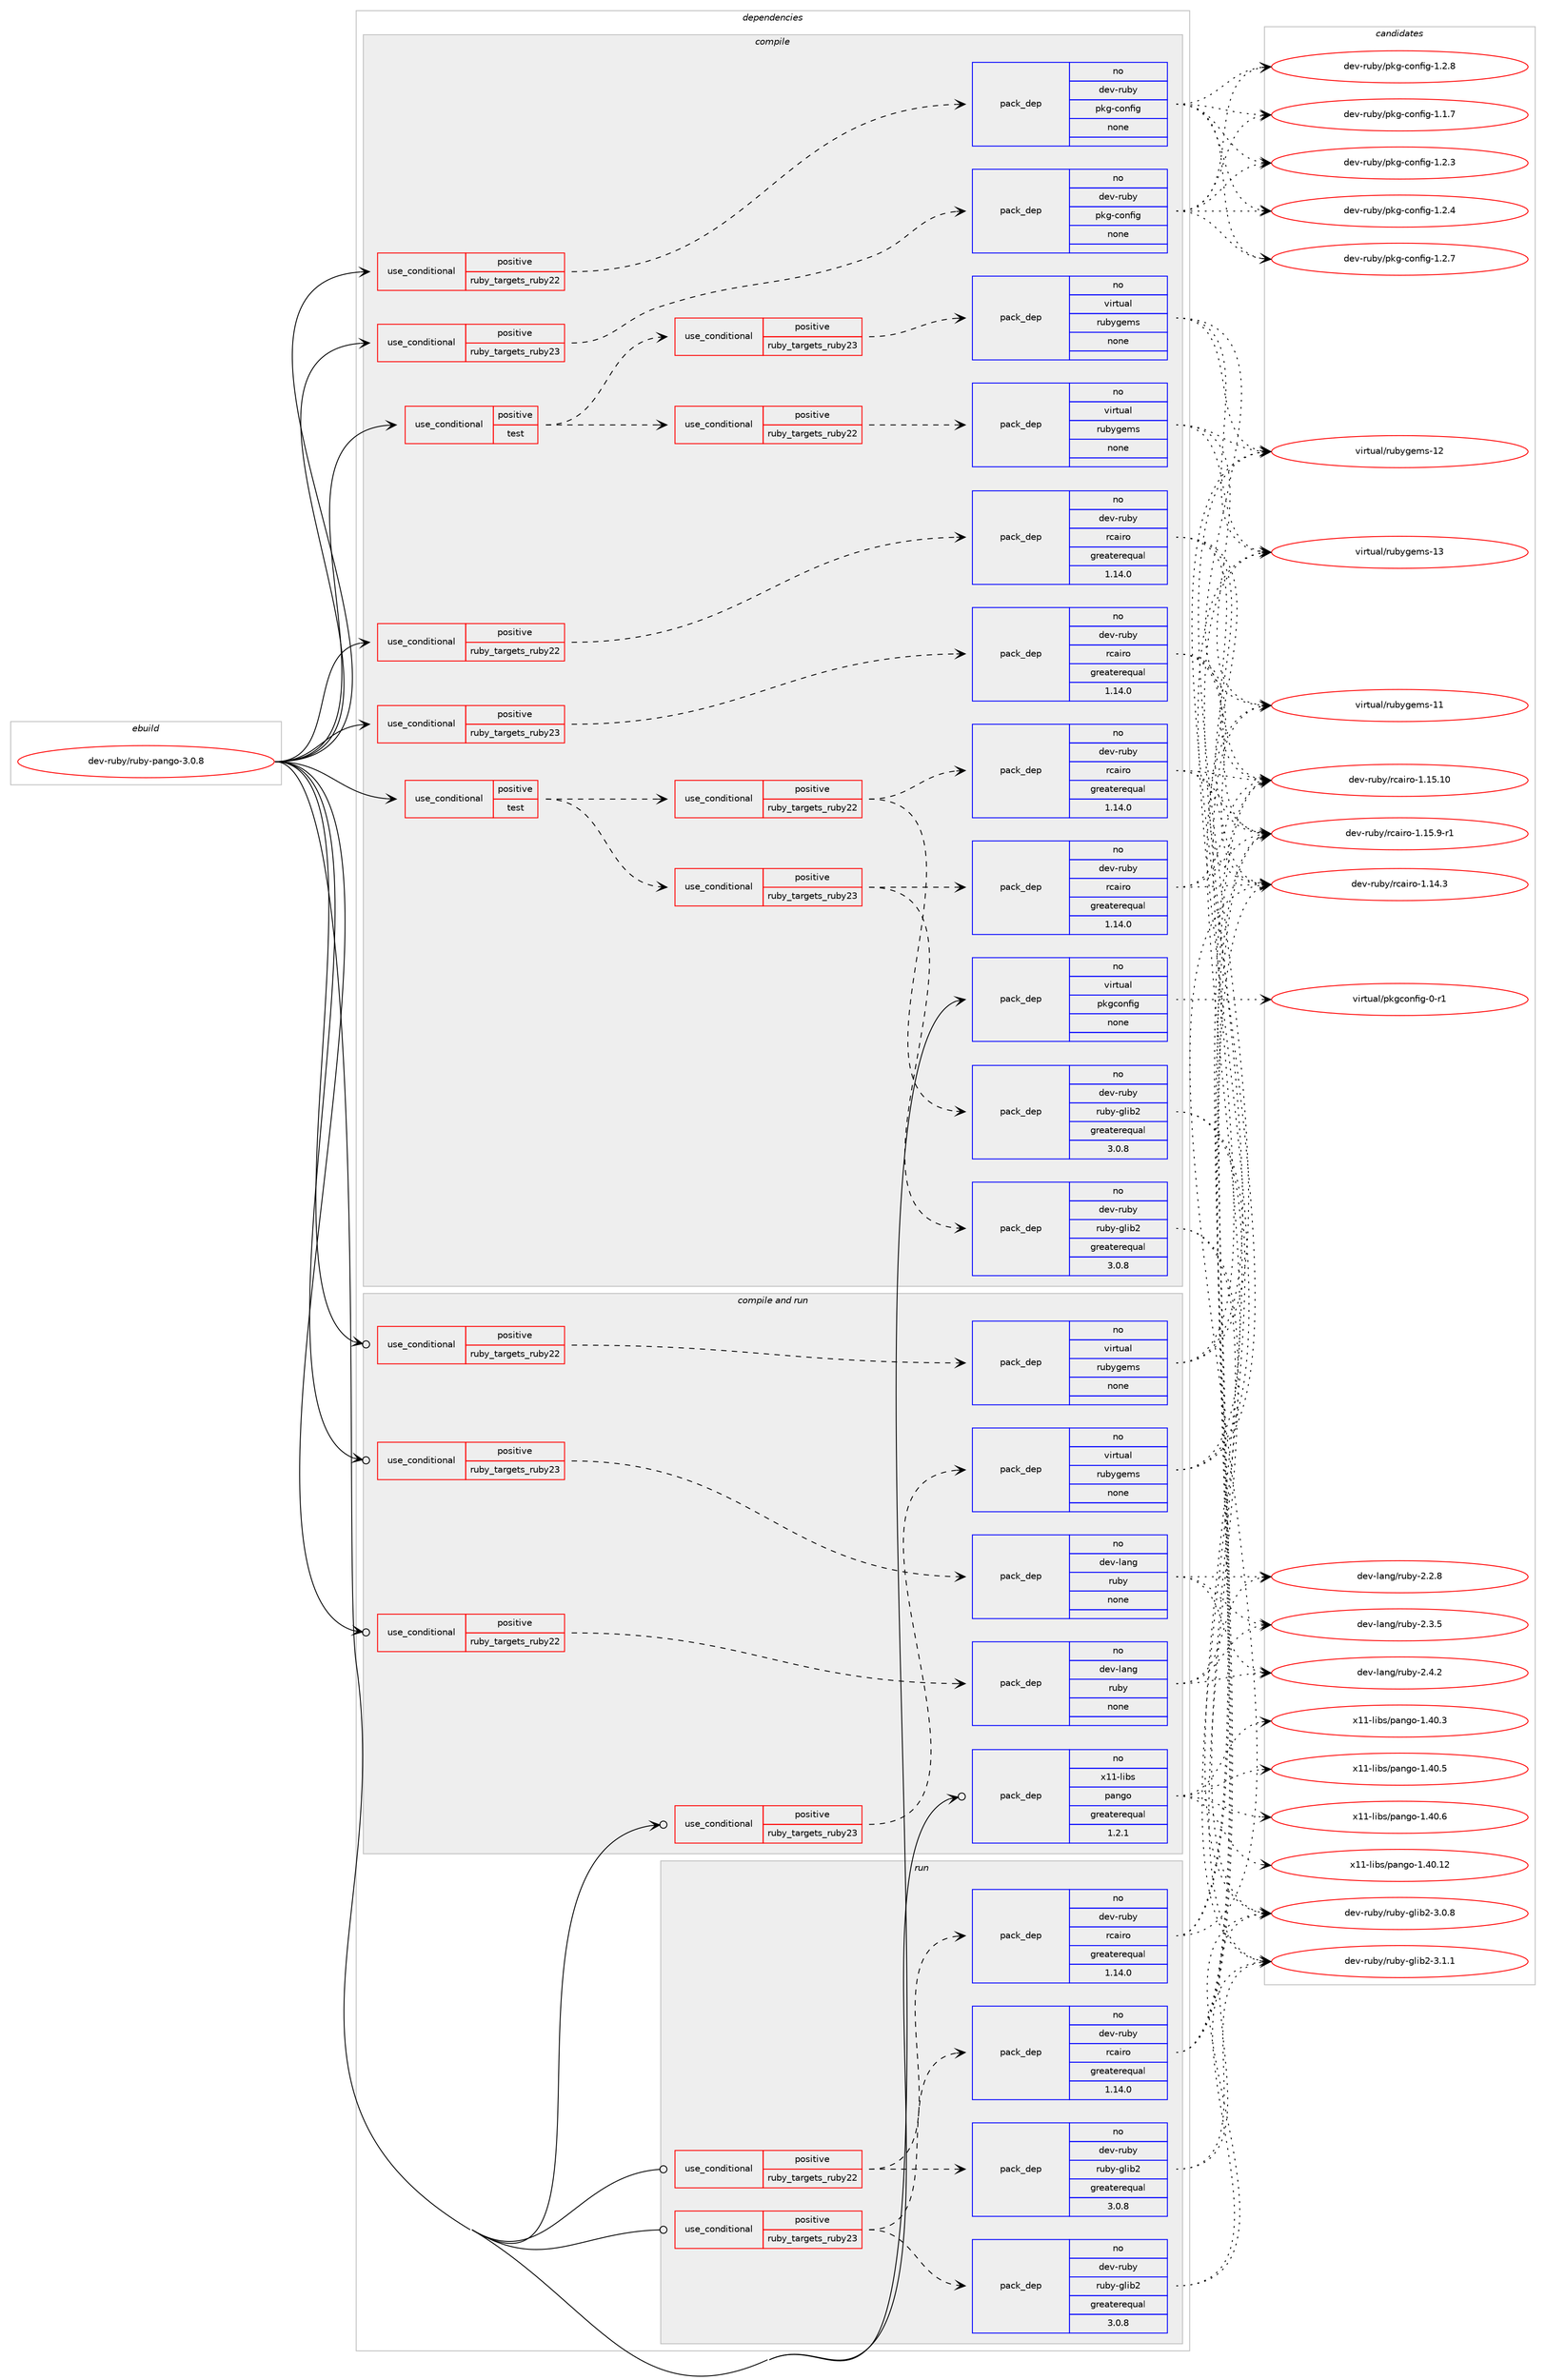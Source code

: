 digraph prolog {

# *************
# Graph options
# *************

newrank=true;
concentrate=true;
compound=true;
graph [rankdir=LR,fontname=Helvetica,fontsize=10,ranksep=1.5];#, ranksep=2.5, nodesep=0.2];
edge  [arrowhead=vee];
node  [fontname=Helvetica,fontsize=10];

# **********
# The ebuild
# **********

subgraph cluster_leftcol {
color=gray;
rank=same;
label=<<i>ebuild</i>>;
id [label="dev-ruby/ruby-pango-3.0.8", color=red, width=4, href="../dev-ruby/ruby-pango-3.0.8.svg"];
}

# ****************
# The dependencies
# ****************

subgraph cluster_midcol {
color=gray;
label=<<i>dependencies</i>>;
subgraph cluster_compile {
fillcolor="#eeeeee";
style=filled;
label=<<i>compile</i>>;
subgraph cond71567 {
dependency267884 [label=<<TABLE BORDER="0" CELLBORDER="1" CELLSPACING="0" CELLPADDING="4"><TR><TD ROWSPAN="3" CELLPADDING="10">use_conditional</TD></TR><TR><TD>positive</TD></TR><TR><TD>ruby_targets_ruby22</TD></TR></TABLE>>, shape=none, color=red];
subgraph pack192203 {
dependency267885 [label=<<TABLE BORDER="0" CELLBORDER="1" CELLSPACING="0" CELLPADDING="4" WIDTH="220"><TR><TD ROWSPAN="6" CELLPADDING="30">pack_dep</TD></TR><TR><TD WIDTH="110">no</TD></TR><TR><TD>dev-ruby</TD></TR><TR><TD>pkg-config</TD></TR><TR><TD>none</TD></TR><TR><TD></TD></TR></TABLE>>, shape=none, color=blue];
}
dependency267884:e -> dependency267885:w [weight=20,style="dashed",arrowhead="vee"];
}
id:e -> dependency267884:w [weight=20,style="solid",arrowhead="vee"];
subgraph cond71568 {
dependency267886 [label=<<TABLE BORDER="0" CELLBORDER="1" CELLSPACING="0" CELLPADDING="4"><TR><TD ROWSPAN="3" CELLPADDING="10">use_conditional</TD></TR><TR><TD>positive</TD></TR><TR><TD>ruby_targets_ruby22</TD></TR></TABLE>>, shape=none, color=red];
subgraph pack192204 {
dependency267887 [label=<<TABLE BORDER="0" CELLBORDER="1" CELLSPACING="0" CELLPADDING="4" WIDTH="220"><TR><TD ROWSPAN="6" CELLPADDING="30">pack_dep</TD></TR><TR><TD WIDTH="110">no</TD></TR><TR><TD>dev-ruby</TD></TR><TR><TD>rcairo</TD></TR><TR><TD>greaterequal</TD></TR><TR><TD>1.14.0</TD></TR></TABLE>>, shape=none, color=blue];
}
dependency267886:e -> dependency267887:w [weight=20,style="dashed",arrowhead="vee"];
}
id:e -> dependency267886:w [weight=20,style="solid",arrowhead="vee"];
subgraph cond71569 {
dependency267888 [label=<<TABLE BORDER="0" CELLBORDER="1" CELLSPACING="0" CELLPADDING="4"><TR><TD ROWSPAN="3" CELLPADDING="10">use_conditional</TD></TR><TR><TD>positive</TD></TR><TR><TD>ruby_targets_ruby23</TD></TR></TABLE>>, shape=none, color=red];
subgraph pack192205 {
dependency267889 [label=<<TABLE BORDER="0" CELLBORDER="1" CELLSPACING="0" CELLPADDING="4" WIDTH="220"><TR><TD ROWSPAN="6" CELLPADDING="30">pack_dep</TD></TR><TR><TD WIDTH="110">no</TD></TR><TR><TD>dev-ruby</TD></TR><TR><TD>pkg-config</TD></TR><TR><TD>none</TD></TR><TR><TD></TD></TR></TABLE>>, shape=none, color=blue];
}
dependency267888:e -> dependency267889:w [weight=20,style="dashed",arrowhead="vee"];
}
id:e -> dependency267888:w [weight=20,style="solid",arrowhead="vee"];
subgraph cond71570 {
dependency267890 [label=<<TABLE BORDER="0" CELLBORDER="1" CELLSPACING="0" CELLPADDING="4"><TR><TD ROWSPAN="3" CELLPADDING="10">use_conditional</TD></TR><TR><TD>positive</TD></TR><TR><TD>ruby_targets_ruby23</TD></TR></TABLE>>, shape=none, color=red];
subgraph pack192206 {
dependency267891 [label=<<TABLE BORDER="0" CELLBORDER="1" CELLSPACING="0" CELLPADDING="4" WIDTH="220"><TR><TD ROWSPAN="6" CELLPADDING="30">pack_dep</TD></TR><TR><TD WIDTH="110">no</TD></TR><TR><TD>dev-ruby</TD></TR><TR><TD>rcairo</TD></TR><TR><TD>greaterequal</TD></TR><TR><TD>1.14.0</TD></TR></TABLE>>, shape=none, color=blue];
}
dependency267890:e -> dependency267891:w [weight=20,style="dashed",arrowhead="vee"];
}
id:e -> dependency267890:w [weight=20,style="solid",arrowhead="vee"];
subgraph cond71571 {
dependency267892 [label=<<TABLE BORDER="0" CELLBORDER="1" CELLSPACING="0" CELLPADDING="4"><TR><TD ROWSPAN="3" CELLPADDING="10">use_conditional</TD></TR><TR><TD>positive</TD></TR><TR><TD>test</TD></TR></TABLE>>, shape=none, color=red];
subgraph cond71572 {
dependency267893 [label=<<TABLE BORDER="0" CELLBORDER="1" CELLSPACING="0" CELLPADDING="4"><TR><TD ROWSPAN="3" CELLPADDING="10">use_conditional</TD></TR><TR><TD>positive</TD></TR><TR><TD>ruby_targets_ruby22</TD></TR></TABLE>>, shape=none, color=red];
subgraph pack192207 {
dependency267894 [label=<<TABLE BORDER="0" CELLBORDER="1" CELLSPACING="0" CELLPADDING="4" WIDTH="220"><TR><TD ROWSPAN="6" CELLPADDING="30">pack_dep</TD></TR><TR><TD WIDTH="110">no</TD></TR><TR><TD>dev-ruby</TD></TR><TR><TD>ruby-glib2</TD></TR><TR><TD>greaterequal</TD></TR><TR><TD>3.0.8</TD></TR></TABLE>>, shape=none, color=blue];
}
dependency267893:e -> dependency267894:w [weight=20,style="dashed",arrowhead="vee"];
subgraph pack192208 {
dependency267895 [label=<<TABLE BORDER="0" CELLBORDER="1" CELLSPACING="0" CELLPADDING="4" WIDTH="220"><TR><TD ROWSPAN="6" CELLPADDING="30">pack_dep</TD></TR><TR><TD WIDTH="110">no</TD></TR><TR><TD>dev-ruby</TD></TR><TR><TD>rcairo</TD></TR><TR><TD>greaterequal</TD></TR><TR><TD>1.14.0</TD></TR></TABLE>>, shape=none, color=blue];
}
dependency267893:e -> dependency267895:w [weight=20,style="dashed",arrowhead="vee"];
}
dependency267892:e -> dependency267893:w [weight=20,style="dashed",arrowhead="vee"];
subgraph cond71573 {
dependency267896 [label=<<TABLE BORDER="0" CELLBORDER="1" CELLSPACING="0" CELLPADDING="4"><TR><TD ROWSPAN="3" CELLPADDING="10">use_conditional</TD></TR><TR><TD>positive</TD></TR><TR><TD>ruby_targets_ruby23</TD></TR></TABLE>>, shape=none, color=red];
subgraph pack192209 {
dependency267897 [label=<<TABLE BORDER="0" CELLBORDER="1" CELLSPACING="0" CELLPADDING="4" WIDTH="220"><TR><TD ROWSPAN="6" CELLPADDING="30">pack_dep</TD></TR><TR><TD WIDTH="110">no</TD></TR><TR><TD>dev-ruby</TD></TR><TR><TD>ruby-glib2</TD></TR><TR><TD>greaterequal</TD></TR><TR><TD>3.0.8</TD></TR></TABLE>>, shape=none, color=blue];
}
dependency267896:e -> dependency267897:w [weight=20,style="dashed",arrowhead="vee"];
subgraph pack192210 {
dependency267898 [label=<<TABLE BORDER="0" CELLBORDER="1" CELLSPACING="0" CELLPADDING="4" WIDTH="220"><TR><TD ROWSPAN="6" CELLPADDING="30">pack_dep</TD></TR><TR><TD WIDTH="110">no</TD></TR><TR><TD>dev-ruby</TD></TR><TR><TD>rcairo</TD></TR><TR><TD>greaterequal</TD></TR><TR><TD>1.14.0</TD></TR></TABLE>>, shape=none, color=blue];
}
dependency267896:e -> dependency267898:w [weight=20,style="dashed",arrowhead="vee"];
}
dependency267892:e -> dependency267896:w [weight=20,style="dashed",arrowhead="vee"];
}
id:e -> dependency267892:w [weight=20,style="solid",arrowhead="vee"];
subgraph cond71574 {
dependency267899 [label=<<TABLE BORDER="0" CELLBORDER="1" CELLSPACING="0" CELLPADDING="4"><TR><TD ROWSPAN="3" CELLPADDING="10">use_conditional</TD></TR><TR><TD>positive</TD></TR><TR><TD>test</TD></TR></TABLE>>, shape=none, color=red];
subgraph cond71575 {
dependency267900 [label=<<TABLE BORDER="0" CELLBORDER="1" CELLSPACING="0" CELLPADDING="4"><TR><TD ROWSPAN="3" CELLPADDING="10">use_conditional</TD></TR><TR><TD>positive</TD></TR><TR><TD>ruby_targets_ruby22</TD></TR></TABLE>>, shape=none, color=red];
subgraph pack192211 {
dependency267901 [label=<<TABLE BORDER="0" CELLBORDER="1" CELLSPACING="0" CELLPADDING="4" WIDTH="220"><TR><TD ROWSPAN="6" CELLPADDING="30">pack_dep</TD></TR><TR><TD WIDTH="110">no</TD></TR><TR><TD>virtual</TD></TR><TR><TD>rubygems</TD></TR><TR><TD>none</TD></TR><TR><TD></TD></TR></TABLE>>, shape=none, color=blue];
}
dependency267900:e -> dependency267901:w [weight=20,style="dashed",arrowhead="vee"];
}
dependency267899:e -> dependency267900:w [weight=20,style="dashed",arrowhead="vee"];
subgraph cond71576 {
dependency267902 [label=<<TABLE BORDER="0" CELLBORDER="1" CELLSPACING="0" CELLPADDING="4"><TR><TD ROWSPAN="3" CELLPADDING="10">use_conditional</TD></TR><TR><TD>positive</TD></TR><TR><TD>ruby_targets_ruby23</TD></TR></TABLE>>, shape=none, color=red];
subgraph pack192212 {
dependency267903 [label=<<TABLE BORDER="0" CELLBORDER="1" CELLSPACING="0" CELLPADDING="4" WIDTH="220"><TR><TD ROWSPAN="6" CELLPADDING="30">pack_dep</TD></TR><TR><TD WIDTH="110">no</TD></TR><TR><TD>virtual</TD></TR><TR><TD>rubygems</TD></TR><TR><TD>none</TD></TR><TR><TD></TD></TR></TABLE>>, shape=none, color=blue];
}
dependency267902:e -> dependency267903:w [weight=20,style="dashed",arrowhead="vee"];
}
dependency267899:e -> dependency267902:w [weight=20,style="dashed",arrowhead="vee"];
}
id:e -> dependency267899:w [weight=20,style="solid",arrowhead="vee"];
subgraph pack192213 {
dependency267904 [label=<<TABLE BORDER="0" CELLBORDER="1" CELLSPACING="0" CELLPADDING="4" WIDTH="220"><TR><TD ROWSPAN="6" CELLPADDING="30">pack_dep</TD></TR><TR><TD WIDTH="110">no</TD></TR><TR><TD>virtual</TD></TR><TR><TD>pkgconfig</TD></TR><TR><TD>none</TD></TR><TR><TD></TD></TR></TABLE>>, shape=none, color=blue];
}
id:e -> dependency267904:w [weight=20,style="solid",arrowhead="vee"];
}
subgraph cluster_compileandrun {
fillcolor="#eeeeee";
style=filled;
label=<<i>compile and run</i>>;
subgraph cond71577 {
dependency267905 [label=<<TABLE BORDER="0" CELLBORDER="1" CELLSPACING="0" CELLPADDING="4"><TR><TD ROWSPAN="3" CELLPADDING="10">use_conditional</TD></TR><TR><TD>positive</TD></TR><TR><TD>ruby_targets_ruby22</TD></TR></TABLE>>, shape=none, color=red];
subgraph pack192214 {
dependency267906 [label=<<TABLE BORDER="0" CELLBORDER="1" CELLSPACING="0" CELLPADDING="4" WIDTH="220"><TR><TD ROWSPAN="6" CELLPADDING="30">pack_dep</TD></TR><TR><TD WIDTH="110">no</TD></TR><TR><TD>dev-lang</TD></TR><TR><TD>ruby</TD></TR><TR><TD>none</TD></TR><TR><TD></TD></TR></TABLE>>, shape=none, color=blue];
}
dependency267905:e -> dependency267906:w [weight=20,style="dashed",arrowhead="vee"];
}
id:e -> dependency267905:w [weight=20,style="solid",arrowhead="odotvee"];
subgraph cond71578 {
dependency267907 [label=<<TABLE BORDER="0" CELLBORDER="1" CELLSPACING="0" CELLPADDING="4"><TR><TD ROWSPAN="3" CELLPADDING="10">use_conditional</TD></TR><TR><TD>positive</TD></TR><TR><TD>ruby_targets_ruby22</TD></TR></TABLE>>, shape=none, color=red];
subgraph pack192215 {
dependency267908 [label=<<TABLE BORDER="0" CELLBORDER="1" CELLSPACING="0" CELLPADDING="4" WIDTH="220"><TR><TD ROWSPAN="6" CELLPADDING="30">pack_dep</TD></TR><TR><TD WIDTH="110">no</TD></TR><TR><TD>virtual</TD></TR><TR><TD>rubygems</TD></TR><TR><TD>none</TD></TR><TR><TD></TD></TR></TABLE>>, shape=none, color=blue];
}
dependency267907:e -> dependency267908:w [weight=20,style="dashed",arrowhead="vee"];
}
id:e -> dependency267907:w [weight=20,style="solid",arrowhead="odotvee"];
subgraph cond71579 {
dependency267909 [label=<<TABLE BORDER="0" CELLBORDER="1" CELLSPACING="0" CELLPADDING="4"><TR><TD ROWSPAN="3" CELLPADDING="10">use_conditional</TD></TR><TR><TD>positive</TD></TR><TR><TD>ruby_targets_ruby23</TD></TR></TABLE>>, shape=none, color=red];
subgraph pack192216 {
dependency267910 [label=<<TABLE BORDER="0" CELLBORDER="1" CELLSPACING="0" CELLPADDING="4" WIDTH="220"><TR><TD ROWSPAN="6" CELLPADDING="30">pack_dep</TD></TR><TR><TD WIDTH="110">no</TD></TR><TR><TD>dev-lang</TD></TR><TR><TD>ruby</TD></TR><TR><TD>none</TD></TR><TR><TD></TD></TR></TABLE>>, shape=none, color=blue];
}
dependency267909:e -> dependency267910:w [weight=20,style="dashed",arrowhead="vee"];
}
id:e -> dependency267909:w [weight=20,style="solid",arrowhead="odotvee"];
subgraph cond71580 {
dependency267911 [label=<<TABLE BORDER="0" CELLBORDER="1" CELLSPACING="0" CELLPADDING="4"><TR><TD ROWSPAN="3" CELLPADDING="10">use_conditional</TD></TR><TR><TD>positive</TD></TR><TR><TD>ruby_targets_ruby23</TD></TR></TABLE>>, shape=none, color=red];
subgraph pack192217 {
dependency267912 [label=<<TABLE BORDER="0" CELLBORDER="1" CELLSPACING="0" CELLPADDING="4" WIDTH="220"><TR><TD ROWSPAN="6" CELLPADDING="30">pack_dep</TD></TR><TR><TD WIDTH="110">no</TD></TR><TR><TD>virtual</TD></TR><TR><TD>rubygems</TD></TR><TR><TD>none</TD></TR><TR><TD></TD></TR></TABLE>>, shape=none, color=blue];
}
dependency267911:e -> dependency267912:w [weight=20,style="dashed",arrowhead="vee"];
}
id:e -> dependency267911:w [weight=20,style="solid",arrowhead="odotvee"];
subgraph pack192218 {
dependency267913 [label=<<TABLE BORDER="0" CELLBORDER="1" CELLSPACING="0" CELLPADDING="4" WIDTH="220"><TR><TD ROWSPAN="6" CELLPADDING="30">pack_dep</TD></TR><TR><TD WIDTH="110">no</TD></TR><TR><TD>x11-libs</TD></TR><TR><TD>pango</TD></TR><TR><TD>greaterequal</TD></TR><TR><TD>1.2.1</TD></TR></TABLE>>, shape=none, color=blue];
}
id:e -> dependency267913:w [weight=20,style="solid",arrowhead="odotvee"];
}
subgraph cluster_run {
fillcolor="#eeeeee";
style=filled;
label=<<i>run</i>>;
subgraph cond71581 {
dependency267914 [label=<<TABLE BORDER="0" CELLBORDER="1" CELLSPACING="0" CELLPADDING="4"><TR><TD ROWSPAN="3" CELLPADDING="10">use_conditional</TD></TR><TR><TD>positive</TD></TR><TR><TD>ruby_targets_ruby22</TD></TR></TABLE>>, shape=none, color=red];
subgraph pack192219 {
dependency267915 [label=<<TABLE BORDER="0" CELLBORDER="1" CELLSPACING="0" CELLPADDING="4" WIDTH="220"><TR><TD ROWSPAN="6" CELLPADDING="30">pack_dep</TD></TR><TR><TD WIDTH="110">no</TD></TR><TR><TD>dev-ruby</TD></TR><TR><TD>ruby-glib2</TD></TR><TR><TD>greaterequal</TD></TR><TR><TD>3.0.8</TD></TR></TABLE>>, shape=none, color=blue];
}
dependency267914:e -> dependency267915:w [weight=20,style="dashed",arrowhead="vee"];
subgraph pack192220 {
dependency267916 [label=<<TABLE BORDER="0" CELLBORDER="1" CELLSPACING="0" CELLPADDING="4" WIDTH="220"><TR><TD ROWSPAN="6" CELLPADDING="30">pack_dep</TD></TR><TR><TD WIDTH="110">no</TD></TR><TR><TD>dev-ruby</TD></TR><TR><TD>rcairo</TD></TR><TR><TD>greaterequal</TD></TR><TR><TD>1.14.0</TD></TR></TABLE>>, shape=none, color=blue];
}
dependency267914:e -> dependency267916:w [weight=20,style="dashed",arrowhead="vee"];
}
id:e -> dependency267914:w [weight=20,style="solid",arrowhead="odot"];
subgraph cond71582 {
dependency267917 [label=<<TABLE BORDER="0" CELLBORDER="1" CELLSPACING="0" CELLPADDING="4"><TR><TD ROWSPAN="3" CELLPADDING="10">use_conditional</TD></TR><TR><TD>positive</TD></TR><TR><TD>ruby_targets_ruby23</TD></TR></TABLE>>, shape=none, color=red];
subgraph pack192221 {
dependency267918 [label=<<TABLE BORDER="0" CELLBORDER="1" CELLSPACING="0" CELLPADDING="4" WIDTH="220"><TR><TD ROWSPAN="6" CELLPADDING="30">pack_dep</TD></TR><TR><TD WIDTH="110">no</TD></TR><TR><TD>dev-ruby</TD></TR><TR><TD>ruby-glib2</TD></TR><TR><TD>greaterequal</TD></TR><TR><TD>3.0.8</TD></TR></TABLE>>, shape=none, color=blue];
}
dependency267917:e -> dependency267918:w [weight=20,style="dashed",arrowhead="vee"];
subgraph pack192222 {
dependency267919 [label=<<TABLE BORDER="0" CELLBORDER="1" CELLSPACING="0" CELLPADDING="4" WIDTH="220"><TR><TD ROWSPAN="6" CELLPADDING="30">pack_dep</TD></TR><TR><TD WIDTH="110">no</TD></TR><TR><TD>dev-ruby</TD></TR><TR><TD>rcairo</TD></TR><TR><TD>greaterequal</TD></TR><TR><TD>1.14.0</TD></TR></TABLE>>, shape=none, color=blue];
}
dependency267917:e -> dependency267919:w [weight=20,style="dashed",arrowhead="vee"];
}
id:e -> dependency267917:w [weight=20,style="solid",arrowhead="odot"];
}
}

# **************
# The candidates
# **************

subgraph cluster_choices {
rank=same;
color=gray;
label=<<i>candidates</i>>;

subgraph choice192203 {
color=black;
nodesep=1;
choice1001011184511411798121471121071034599111110102105103454946494655 [label="dev-ruby/pkg-config-1.1.7", color=red, width=4,href="../dev-ruby/pkg-config-1.1.7.svg"];
choice1001011184511411798121471121071034599111110102105103454946504651 [label="dev-ruby/pkg-config-1.2.3", color=red, width=4,href="../dev-ruby/pkg-config-1.2.3.svg"];
choice1001011184511411798121471121071034599111110102105103454946504652 [label="dev-ruby/pkg-config-1.2.4", color=red, width=4,href="../dev-ruby/pkg-config-1.2.4.svg"];
choice1001011184511411798121471121071034599111110102105103454946504655 [label="dev-ruby/pkg-config-1.2.7", color=red, width=4,href="../dev-ruby/pkg-config-1.2.7.svg"];
choice1001011184511411798121471121071034599111110102105103454946504656 [label="dev-ruby/pkg-config-1.2.8", color=red, width=4,href="../dev-ruby/pkg-config-1.2.8.svg"];
dependency267885:e -> choice1001011184511411798121471121071034599111110102105103454946494655:w [style=dotted,weight="100"];
dependency267885:e -> choice1001011184511411798121471121071034599111110102105103454946504651:w [style=dotted,weight="100"];
dependency267885:e -> choice1001011184511411798121471121071034599111110102105103454946504652:w [style=dotted,weight="100"];
dependency267885:e -> choice1001011184511411798121471121071034599111110102105103454946504655:w [style=dotted,weight="100"];
dependency267885:e -> choice1001011184511411798121471121071034599111110102105103454946504656:w [style=dotted,weight="100"];
}
subgraph choice192204 {
color=black;
nodesep=1;
choice100101118451141179812147114999710511411145494649524651 [label="dev-ruby/rcairo-1.14.3", color=red, width=4,href="../dev-ruby/rcairo-1.14.3.svg"];
choice10010111845114117981214711499971051141114549464953464948 [label="dev-ruby/rcairo-1.15.10", color=red, width=4,href="../dev-ruby/rcairo-1.15.10.svg"];
choice1001011184511411798121471149997105114111454946495346574511449 [label="dev-ruby/rcairo-1.15.9-r1", color=red, width=4,href="../dev-ruby/rcairo-1.15.9-r1.svg"];
dependency267887:e -> choice100101118451141179812147114999710511411145494649524651:w [style=dotted,weight="100"];
dependency267887:e -> choice10010111845114117981214711499971051141114549464953464948:w [style=dotted,weight="100"];
dependency267887:e -> choice1001011184511411798121471149997105114111454946495346574511449:w [style=dotted,weight="100"];
}
subgraph choice192205 {
color=black;
nodesep=1;
choice1001011184511411798121471121071034599111110102105103454946494655 [label="dev-ruby/pkg-config-1.1.7", color=red, width=4,href="../dev-ruby/pkg-config-1.1.7.svg"];
choice1001011184511411798121471121071034599111110102105103454946504651 [label="dev-ruby/pkg-config-1.2.3", color=red, width=4,href="../dev-ruby/pkg-config-1.2.3.svg"];
choice1001011184511411798121471121071034599111110102105103454946504652 [label="dev-ruby/pkg-config-1.2.4", color=red, width=4,href="../dev-ruby/pkg-config-1.2.4.svg"];
choice1001011184511411798121471121071034599111110102105103454946504655 [label="dev-ruby/pkg-config-1.2.7", color=red, width=4,href="../dev-ruby/pkg-config-1.2.7.svg"];
choice1001011184511411798121471121071034599111110102105103454946504656 [label="dev-ruby/pkg-config-1.2.8", color=red, width=4,href="../dev-ruby/pkg-config-1.2.8.svg"];
dependency267889:e -> choice1001011184511411798121471121071034599111110102105103454946494655:w [style=dotted,weight="100"];
dependency267889:e -> choice1001011184511411798121471121071034599111110102105103454946504651:w [style=dotted,weight="100"];
dependency267889:e -> choice1001011184511411798121471121071034599111110102105103454946504652:w [style=dotted,weight="100"];
dependency267889:e -> choice1001011184511411798121471121071034599111110102105103454946504655:w [style=dotted,weight="100"];
dependency267889:e -> choice1001011184511411798121471121071034599111110102105103454946504656:w [style=dotted,weight="100"];
}
subgraph choice192206 {
color=black;
nodesep=1;
choice100101118451141179812147114999710511411145494649524651 [label="dev-ruby/rcairo-1.14.3", color=red, width=4,href="../dev-ruby/rcairo-1.14.3.svg"];
choice10010111845114117981214711499971051141114549464953464948 [label="dev-ruby/rcairo-1.15.10", color=red, width=4,href="../dev-ruby/rcairo-1.15.10.svg"];
choice1001011184511411798121471149997105114111454946495346574511449 [label="dev-ruby/rcairo-1.15.9-r1", color=red, width=4,href="../dev-ruby/rcairo-1.15.9-r1.svg"];
dependency267891:e -> choice100101118451141179812147114999710511411145494649524651:w [style=dotted,weight="100"];
dependency267891:e -> choice10010111845114117981214711499971051141114549464953464948:w [style=dotted,weight="100"];
dependency267891:e -> choice1001011184511411798121471149997105114111454946495346574511449:w [style=dotted,weight="100"];
}
subgraph choice192207 {
color=black;
nodesep=1;
choice10010111845114117981214711411798121451031081059850455146484656 [label="dev-ruby/ruby-glib2-3.0.8", color=red, width=4,href="../dev-ruby/ruby-glib2-3.0.8.svg"];
choice10010111845114117981214711411798121451031081059850455146494649 [label="dev-ruby/ruby-glib2-3.1.1", color=red, width=4,href="../dev-ruby/ruby-glib2-3.1.1.svg"];
dependency267894:e -> choice10010111845114117981214711411798121451031081059850455146484656:w [style=dotted,weight="100"];
dependency267894:e -> choice10010111845114117981214711411798121451031081059850455146494649:w [style=dotted,weight="100"];
}
subgraph choice192208 {
color=black;
nodesep=1;
choice100101118451141179812147114999710511411145494649524651 [label="dev-ruby/rcairo-1.14.3", color=red, width=4,href="../dev-ruby/rcairo-1.14.3.svg"];
choice10010111845114117981214711499971051141114549464953464948 [label="dev-ruby/rcairo-1.15.10", color=red, width=4,href="../dev-ruby/rcairo-1.15.10.svg"];
choice1001011184511411798121471149997105114111454946495346574511449 [label="dev-ruby/rcairo-1.15.9-r1", color=red, width=4,href="../dev-ruby/rcairo-1.15.9-r1.svg"];
dependency267895:e -> choice100101118451141179812147114999710511411145494649524651:w [style=dotted,weight="100"];
dependency267895:e -> choice10010111845114117981214711499971051141114549464953464948:w [style=dotted,weight="100"];
dependency267895:e -> choice1001011184511411798121471149997105114111454946495346574511449:w [style=dotted,weight="100"];
}
subgraph choice192209 {
color=black;
nodesep=1;
choice10010111845114117981214711411798121451031081059850455146484656 [label="dev-ruby/ruby-glib2-3.0.8", color=red, width=4,href="../dev-ruby/ruby-glib2-3.0.8.svg"];
choice10010111845114117981214711411798121451031081059850455146494649 [label="dev-ruby/ruby-glib2-3.1.1", color=red, width=4,href="../dev-ruby/ruby-glib2-3.1.1.svg"];
dependency267897:e -> choice10010111845114117981214711411798121451031081059850455146484656:w [style=dotted,weight="100"];
dependency267897:e -> choice10010111845114117981214711411798121451031081059850455146494649:w [style=dotted,weight="100"];
}
subgraph choice192210 {
color=black;
nodesep=1;
choice100101118451141179812147114999710511411145494649524651 [label="dev-ruby/rcairo-1.14.3", color=red, width=4,href="../dev-ruby/rcairo-1.14.3.svg"];
choice10010111845114117981214711499971051141114549464953464948 [label="dev-ruby/rcairo-1.15.10", color=red, width=4,href="../dev-ruby/rcairo-1.15.10.svg"];
choice1001011184511411798121471149997105114111454946495346574511449 [label="dev-ruby/rcairo-1.15.9-r1", color=red, width=4,href="../dev-ruby/rcairo-1.15.9-r1.svg"];
dependency267898:e -> choice100101118451141179812147114999710511411145494649524651:w [style=dotted,weight="100"];
dependency267898:e -> choice10010111845114117981214711499971051141114549464953464948:w [style=dotted,weight="100"];
dependency267898:e -> choice1001011184511411798121471149997105114111454946495346574511449:w [style=dotted,weight="100"];
}
subgraph choice192211 {
color=black;
nodesep=1;
choice118105114116117971084711411798121103101109115454949 [label="virtual/rubygems-11", color=red, width=4,href="../virtual/rubygems-11.svg"];
choice118105114116117971084711411798121103101109115454950 [label="virtual/rubygems-12", color=red, width=4,href="../virtual/rubygems-12.svg"];
choice118105114116117971084711411798121103101109115454951 [label="virtual/rubygems-13", color=red, width=4,href="../virtual/rubygems-13.svg"];
dependency267901:e -> choice118105114116117971084711411798121103101109115454949:w [style=dotted,weight="100"];
dependency267901:e -> choice118105114116117971084711411798121103101109115454950:w [style=dotted,weight="100"];
dependency267901:e -> choice118105114116117971084711411798121103101109115454951:w [style=dotted,weight="100"];
}
subgraph choice192212 {
color=black;
nodesep=1;
choice118105114116117971084711411798121103101109115454949 [label="virtual/rubygems-11", color=red, width=4,href="../virtual/rubygems-11.svg"];
choice118105114116117971084711411798121103101109115454950 [label="virtual/rubygems-12", color=red, width=4,href="../virtual/rubygems-12.svg"];
choice118105114116117971084711411798121103101109115454951 [label="virtual/rubygems-13", color=red, width=4,href="../virtual/rubygems-13.svg"];
dependency267903:e -> choice118105114116117971084711411798121103101109115454949:w [style=dotted,weight="100"];
dependency267903:e -> choice118105114116117971084711411798121103101109115454950:w [style=dotted,weight="100"];
dependency267903:e -> choice118105114116117971084711411798121103101109115454951:w [style=dotted,weight="100"];
}
subgraph choice192213 {
color=black;
nodesep=1;
choice11810511411611797108471121071039911111010210510345484511449 [label="virtual/pkgconfig-0-r1", color=red, width=4,href="../virtual/pkgconfig-0-r1.svg"];
dependency267904:e -> choice11810511411611797108471121071039911111010210510345484511449:w [style=dotted,weight="100"];
}
subgraph choice192214 {
color=black;
nodesep=1;
choice10010111845108971101034711411798121455046504656 [label="dev-lang/ruby-2.2.8", color=red, width=4,href="../dev-lang/ruby-2.2.8.svg"];
choice10010111845108971101034711411798121455046514653 [label="dev-lang/ruby-2.3.5", color=red, width=4,href="../dev-lang/ruby-2.3.5.svg"];
choice10010111845108971101034711411798121455046524650 [label="dev-lang/ruby-2.4.2", color=red, width=4,href="../dev-lang/ruby-2.4.2.svg"];
dependency267906:e -> choice10010111845108971101034711411798121455046504656:w [style=dotted,weight="100"];
dependency267906:e -> choice10010111845108971101034711411798121455046514653:w [style=dotted,weight="100"];
dependency267906:e -> choice10010111845108971101034711411798121455046524650:w [style=dotted,weight="100"];
}
subgraph choice192215 {
color=black;
nodesep=1;
choice118105114116117971084711411798121103101109115454949 [label="virtual/rubygems-11", color=red, width=4,href="../virtual/rubygems-11.svg"];
choice118105114116117971084711411798121103101109115454950 [label="virtual/rubygems-12", color=red, width=4,href="../virtual/rubygems-12.svg"];
choice118105114116117971084711411798121103101109115454951 [label="virtual/rubygems-13", color=red, width=4,href="../virtual/rubygems-13.svg"];
dependency267908:e -> choice118105114116117971084711411798121103101109115454949:w [style=dotted,weight="100"];
dependency267908:e -> choice118105114116117971084711411798121103101109115454950:w [style=dotted,weight="100"];
dependency267908:e -> choice118105114116117971084711411798121103101109115454951:w [style=dotted,weight="100"];
}
subgraph choice192216 {
color=black;
nodesep=1;
choice10010111845108971101034711411798121455046504656 [label="dev-lang/ruby-2.2.8", color=red, width=4,href="../dev-lang/ruby-2.2.8.svg"];
choice10010111845108971101034711411798121455046514653 [label="dev-lang/ruby-2.3.5", color=red, width=4,href="../dev-lang/ruby-2.3.5.svg"];
choice10010111845108971101034711411798121455046524650 [label="dev-lang/ruby-2.4.2", color=red, width=4,href="../dev-lang/ruby-2.4.2.svg"];
dependency267910:e -> choice10010111845108971101034711411798121455046504656:w [style=dotted,weight="100"];
dependency267910:e -> choice10010111845108971101034711411798121455046514653:w [style=dotted,weight="100"];
dependency267910:e -> choice10010111845108971101034711411798121455046524650:w [style=dotted,weight="100"];
}
subgraph choice192217 {
color=black;
nodesep=1;
choice118105114116117971084711411798121103101109115454949 [label="virtual/rubygems-11", color=red, width=4,href="../virtual/rubygems-11.svg"];
choice118105114116117971084711411798121103101109115454950 [label="virtual/rubygems-12", color=red, width=4,href="../virtual/rubygems-12.svg"];
choice118105114116117971084711411798121103101109115454951 [label="virtual/rubygems-13", color=red, width=4,href="../virtual/rubygems-13.svg"];
dependency267912:e -> choice118105114116117971084711411798121103101109115454949:w [style=dotted,weight="100"];
dependency267912:e -> choice118105114116117971084711411798121103101109115454950:w [style=dotted,weight="100"];
dependency267912:e -> choice118105114116117971084711411798121103101109115454951:w [style=dotted,weight="100"];
}
subgraph choice192218 {
color=black;
nodesep=1;
choice1204949451081059811547112971101031114549465248464950 [label="x11-libs/pango-1.40.12", color=red, width=4,href="../x11-libs/pango-1.40.12.svg"];
choice12049494510810598115471129711010311145494652484651 [label="x11-libs/pango-1.40.3", color=red, width=4,href="../x11-libs/pango-1.40.3.svg"];
choice12049494510810598115471129711010311145494652484653 [label="x11-libs/pango-1.40.5", color=red, width=4,href="../x11-libs/pango-1.40.5.svg"];
choice12049494510810598115471129711010311145494652484654 [label="x11-libs/pango-1.40.6", color=red, width=4,href="../x11-libs/pango-1.40.6.svg"];
dependency267913:e -> choice1204949451081059811547112971101031114549465248464950:w [style=dotted,weight="100"];
dependency267913:e -> choice12049494510810598115471129711010311145494652484651:w [style=dotted,weight="100"];
dependency267913:e -> choice12049494510810598115471129711010311145494652484653:w [style=dotted,weight="100"];
dependency267913:e -> choice12049494510810598115471129711010311145494652484654:w [style=dotted,weight="100"];
}
subgraph choice192219 {
color=black;
nodesep=1;
choice10010111845114117981214711411798121451031081059850455146484656 [label="dev-ruby/ruby-glib2-3.0.8", color=red, width=4,href="../dev-ruby/ruby-glib2-3.0.8.svg"];
choice10010111845114117981214711411798121451031081059850455146494649 [label="dev-ruby/ruby-glib2-3.1.1", color=red, width=4,href="../dev-ruby/ruby-glib2-3.1.1.svg"];
dependency267915:e -> choice10010111845114117981214711411798121451031081059850455146484656:w [style=dotted,weight="100"];
dependency267915:e -> choice10010111845114117981214711411798121451031081059850455146494649:w [style=dotted,weight="100"];
}
subgraph choice192220 {
color=black;
nodesep=1;
choice100101118451141179812147114999710511411145494649524651 [label="dev-ruby/rcairo-1.14.3", color=red, width=4,href="../dev-ruby/rcairo-1.14.3.svg"];
choice10010111845114117981214711499971051141114549464953464948 [label="dev-ruby/rcairo-1.15.10", color=red, width=4,href="../dev-ruby/rcairo-1.15.10.svg"];
choice1001011184511411798121471149997105114111454946495346574511449 [label="dev-ruby/rcairo-1.15.9-r1", color=red, width=4,href="../dev-ruby/rcairo-1.15.9-r1.svg"];
dependency267916:e -> choice100101118451141179812147114999710511411145494649524651:w [style=dotted,weight="100"];
dependency267916:e -> choice10010111845114117981214711499971051141114549464953464948:w [style=dotted,weight="100"];
dependency267916:e -> choice1001011184511411798121471149997105114111454946495346574511449:w [style=dotted,weight="100"];
}
subgraph choice192221 {
color=black;
nodesep=1;
choice10010111845114117981214711411798121451031081059850455146484656 [label="dev-ruby/ruby-glib2-3.0.8", color=red, width=4,href="../dev-ruby/ruby-glib2-3.0.8.svg"];
choice10010111845114117981214711411798121451031081059850455146494649 [label="dev-ruby/ruby-glib2-3.1.1", color=red, width=4,href="../dev-ruby/ruby-glib2-3.1.1.svg"];
dependency267918:e -> choice10010111845114117981214711411798121451031081059850455146484656:w [style=dotted,weight="100"];
dependency267918:e -> choice10010111845114117981214711411798121451031081059850455146494649:w [style=dotted,weight="100"];
}
subgraph choice192222 {
color=black;
nodesep=1;
choice100101118451141179812147114999710511411145494649524651 [label="dev-ruby/rcairo-1.14.3", color=red, width=4,href="../dev-ruby/rcairo-1.14.3.svg"];
choice10010111845114117981214711499971051141114549464953464948 [label="dev-ruby/rcairo-1.15.10", color=red, width=4,href="../dev-ruby/rcairo-1.15.10.svg"];
choice1001011184511411798121471149997105114111454946495346574511449 [label="dev-ruby/rcairo-1.15.9-r1", color=red, width=4,href="../dev-ruby/rcairo-1.15.9-r1.svg"];
dependency267919:e -> choice100101118451141179812147114999710511411145494649524651:w [style=dotted,weight="100"];
dependency267919:e -> choice10010111845114117981214711499971051141114549464953464948:w [style=dotted,weight="100"];
dependency267919:e -> choice1001011184511411798121471149997105114111454946495346574511449:w [style=dotted,weight="100"];
}
}

}
